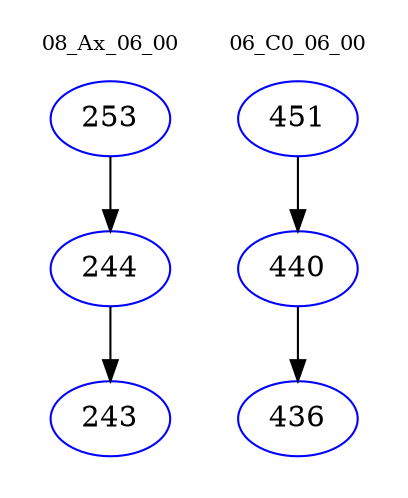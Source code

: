 digraph{
subgraph cluster_0 {
color = white
label = "08_Ax_06_00";
fontsize=10;
T0_253 [label="253", color="blue"]
T0_253 -> T0_244 [color="black"]
T0_244 [label="244", color="blue"]
T0_244 -> T0_243 [color="black"]
T0_243 [label="243", color="blue"]
}
subgraph cluster_1 {
color = white
label = "06_C0_06_00";
fontsize=10;
T1_451 [label="451", color="blue"]
T1_451 -> T1_440 [color="black"]
T1_440 [label="440", color="blue"]
T1_440 -> T1_436 [color="black"]
T1_436 [label="436", color="blue"]
}
}
